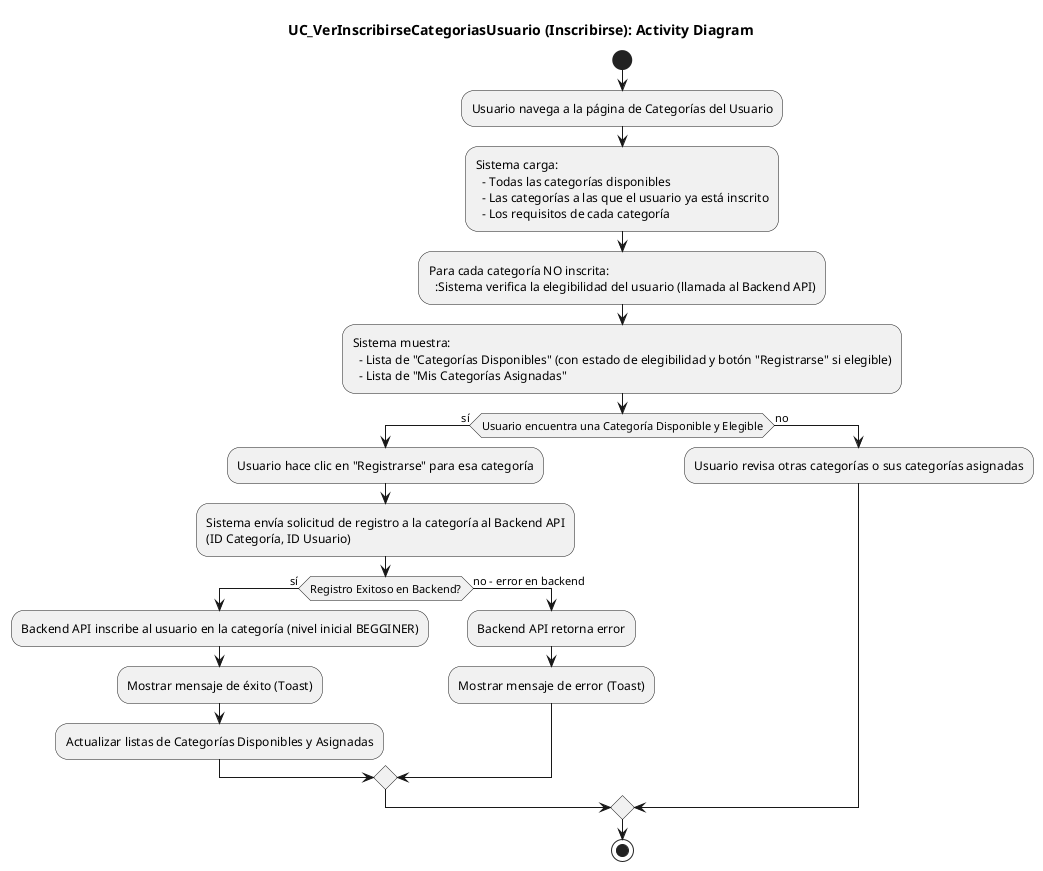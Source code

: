 @startuml
title UC_VerInscribirseCategoriasUsuario (Inscribirse): Activity Diagram

start
:Usuario navega a la página de Categorías del Usuario;
:Sistema carga:
  - Todas las categorías disponibles
  - Las categorías a las que el usuario ya está inscrito
  - Los requisitos de cada categoría;
:Para cada categoría NO inscrita:
  :Sistema verifica la elegibilidad del usuario (llamada al Backend API);
:Sistema muestra:
  - Lista de "Categorías Disponibles" (con estado de elegibilidad y botón "Registrarse" si elegible)
  - Lista de "Mis Categorías Asignadas";

if (Usuario encuentra una Categoría Disponible y Elegible) then (sí)
  :Usuario hace clic en "Registrarse" para esa categoría;
  :Sistema envía solicitud de registro a la categoría al Backend API\n(ID Categoría, ID Usuario);
  if (Registro Exitoso en Backend?) then (sí)
    :Backend API inscribe al usuario en la categoría (nivel inicial BEGGINER);
    :Mostrar mensaje de éxito (Toast);
    :Actualizar listas de Categorías Disponibles y Asignadas;
  else (no - error en backend)
    :Backend API retorna error;
    :Mostrar mensaje de error (Toast);
  endif
else (no)
  :Usuario revisa otras categorías o sus categorías asignadas;
endif
stop
@enduml